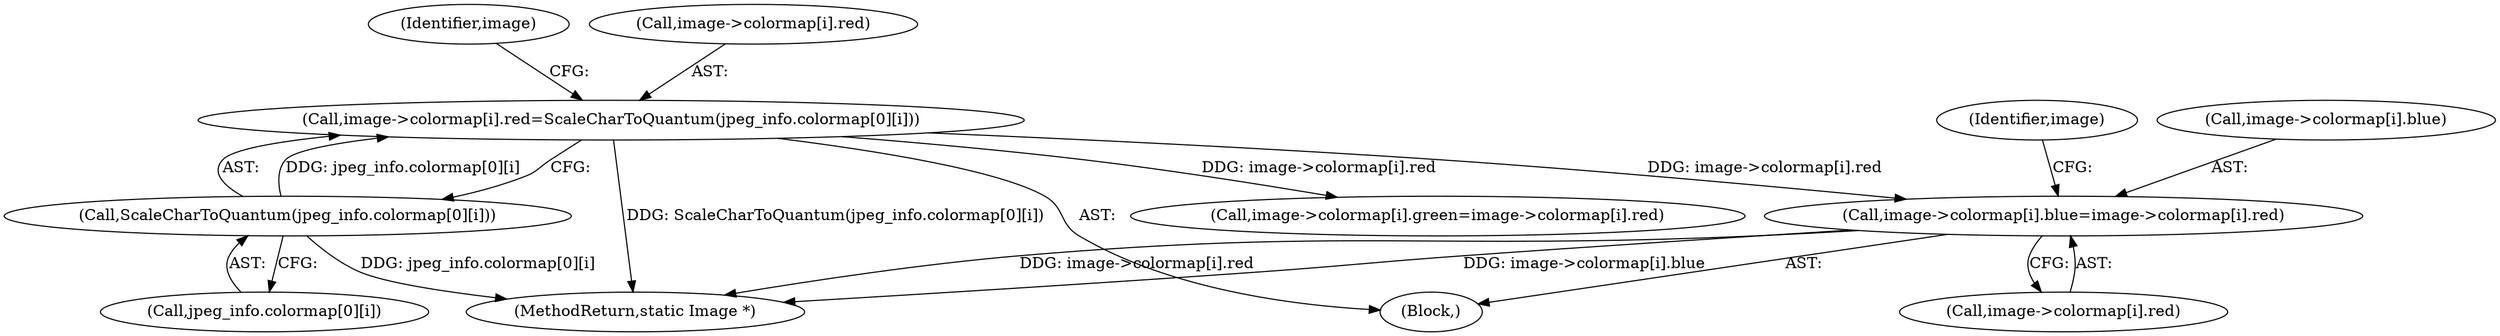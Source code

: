 digraph "0_ImageMagick_58cf5bf4fade82e3b510e8f3463a967278a3e410@array" {
"1001251" [label="(Call,image->colormap[i].blue=image->colormap[i].red)"];
"1001220" [label="(Call,image->colormap[i].red=ScaleCharToQuantum(jpeg_info.colormap[0][i]))"];
"1001228" [label="(Call,ScaleCharToQuantum(jpeg_info.colormap[0][i]))"];
"1001251" [label="(Call,image->colormap[i].blue=image->colormap[i].red)"];
"1001270" [label="(Identifier,image)"];
"1001229" [label="(Call,jpeg_info.colormap[0][i])"];
"1001853" [label="(MethodReturn,static Image *)"];
"1001240" [label="(Identifier,image)"];
"1001219" [label="(Block,)"];
"1001252" [label="(Call,image->colormap[i].blue)"];
"1001220" [label="(Call,image->colormap[i].red=ScaleCharToQuantum(jpeg_info.colormap[0][i]))"];
"1001228" [label="(Call,ScaleCharToQuantum(jpeg_info.colormap[0][i]))"];
"1001236" [label="(Call,image->colormap[i].green=image->colormap[i].red)"];
"1001221" [label="(Call,image->colormap[i].red)"];
"1001259" [label="(Call,image->colormap[i].red)"];
"1001251" -> "1001219"  [label="AST: "];
"1001251" -> "1001259"  [label="CFG: "];
"1001252" -> "1001251"  [label="AST: "];
"1001259" -> "1001251"  [label="AST: "];
"1001270" -> "1001251"  [label="CFG: "];
"1001251" -> "1001853"  [label="DDG: image->colormap[i].red"];
"1001251" -> "1001853"  [label="DDG: image->colormap[i].blue"];
"1001220" -> "1001251"  [label="DDG: image->colormap[i].red"];
"1001220" -> "1001219"  [label="AST: "];
"1001220" -> "1001228"  [label="CFG: "];
"1001221" -> "1001220"  [label="AST: "];
"1001228" -> "1001220"  [label="AST: "];
"1001240" -> "1001220"  [label="CFG: "];
"1001220" -> "1001853"  [label="DDG: ScaleCharToQuantum(jpeg_info.colormap[0][i])"];
"1001228" -> "1001220"  [label="DDG: jpeg_info.colormap[0][i]"];
"1001220" -> "1001236"  [label="DDG: image->colormap[i].red"];
"1001228" -> "1001229"  [label="CFG: "];
"1001229" -> "1001228"  [label="AST: "];
"1001228" -> "1001853"  [label="DDG: jpeg_info.colormap[0][i]"];
}
